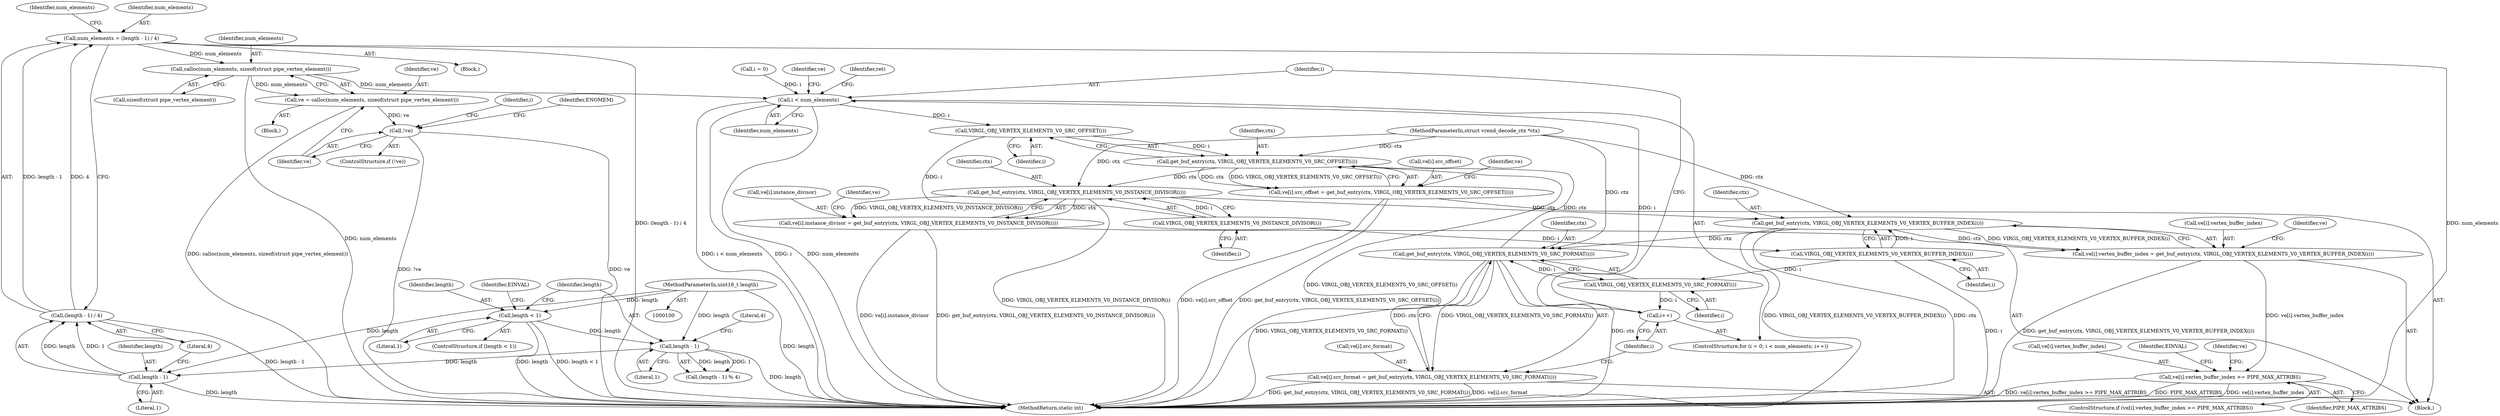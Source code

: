 digraph "0_virglrenderer_a5ac49940c40ae415eac0cf912eac7070b4ba95d@API" {
"1000138" [label="(Call,calloc(num_elements, sizeof(struct pipe_vertex_element)))"];
"1000126" [label="(Call,num_elements = (length - 1) / 4)"];
"1000128" [label="(Call,(length - 1) / 4)"];
"1000129" [label="(Call,length - 1)"];
"1000120" [label="(Call,length - 1)"];
"1000113" [label="(Call,length < 1)"];
"1000103" [label="(MethodParameterIn,uint16_t length)"];
"1000136" [label="(Call,ve = calloc(num_elements, sizeof(struct pipe_vertex_element)))"];
"1000143" [label="(Call,!ve)"];
"1000151" [label="(Call,i < num_elements)"];
"1000165" [label="(Call,VIRGL_OBJ_VERTEX_ELEMENTS_V0_SRC_OFFSET(i))"];
"1000163" [label="(Call,get_buf_entry(ctx, VIRGL_OBJ_VERTEX_ELEMENTS_V0_SRC_OFFSET(i)))"];
"1000157" [label="(Call,ve[i].src_offset = get_buf_entry(ctx, VIRGL_OBJ_VERTEX_ELEMENTS_V0_SRC_OFFSET(i)))"];
"1000173" [label="(Call,get_buf_entry(ctx, VIRGL_OBJ_VERTEX_ELEMENTS_V0_INSTANCE_DIVISOR(i)))"];
"1000167" [label="(Call,ve[i].instance_divisor = get_buf_entry(ctx, VIRGL_OBJ_VERTEX_ELEMENTS_V0_INSTANCE_DIVISOR(i)))"];
"1000183" [label="(Call,get_buf_entry(ctx, VIRGL_OBJ_VERTEX_ELEMENTS_V0_VERTEX_BUFFER_INDEX(i)))"];
"1000177" [label="(Call,ve[i].vertex_buffer_index = get_buf_entry(ctx, VIRGL_OBJ_VERTEX_ELEMENTS_V0_VERTEX_BUFFER_INDEX(i)))"];
"1000188" [label="(Call,ve[i].vertex_buffer_index >= PIPE_MAX_ATTRIBS)"];
"1000203" [label="(Call,get_buf_entry(ctx, VIRGL_OBJ_VERTEX_ELEMENTS_V0_SRC_FORMAT(i)))"];
"1000197" [label="(Call,ve[i].src_format = get_buf_entry(ctx, VIRGL_OBJ_VERTEX_ELEMENTS_V0_SRC_FORMAT(i)))"];
"1000175" [label="(Call,VIRGL_OBJ_VERTEX_ELEMENTS_V0_INSTANCE_DIVISOR(i))"];
"1000185" [label="(Call,VIRGL_OBJ_VERTEX_ELEMENTS_V0_VERTEX_BUFFER_INDEX(i))"];
"1000205" [label="(Call,VIRGL_OBJ_VERTEX_ELEMENTS_V0_SRC_FORMAT(i))"];
"1000154" [label="(Call,i++)"];
"1000158" [label="(Call,ve[i].src_offset)"];
"1000183" [label="(Call,get_buf_entry(ctx, VIRGL_OBJ_VERTEX_ELEMENTS_V0_VERTEX_BUFFER_INDEX(i)))"];
"1000198" [label="(Call,ve[i].src_format)"];
"1000209" [label="(MethodReturn,static int)"];
"1000174" [label="(Identifier,ctx)"];
"1000163" [label="(Call,get_buf_entry(ctx, VIRGL_OBJ_VERTEX_ELEMENTS_V0_SRC_OFFSET(i)))"];
"1000113" [label="(Call,length < 1)"];
"1000185" [label="(Call,VIRGL_OBJ_VERTEX_ELEMENTS_V0_VERTEX_BUFFER_INDEX(i))"];
"1000187" [label="(ControlStructure,if (ve[i].vertex_buffer_index >= PIPE_MAX_ATTRIBS))"];
"1000115" [label="(Literal,1)"];
"1000167" [label="(Call,ve[i].instance_divisor = get_buf_entry(ctx, VIRGL_OBJ_VERTEX_ELEMENTS_V0_INSTANCE_DIVISOR(i)))"];
"1000194" [label="(Identifier,PIPE_MAX_ATTRIBS)"];
"1000175" [label="(Call,VIRGL_OBJ_VERTEX_ELEMENTS_V0_INSTANCE_DIVISOR(i))"];
"1000126" [label="(Call,num_elements = (length - 1) / 4)"];
"1000178" [label="(Call,ve[i].vertex_buffer_index)"];
"1000146" [label="(Identifier,ENOMEM)"];
"1000200" [label="(Identifier,ve)"];
"1000205" [label="(Call,VIRGL_OBJ_VERTEX_ELEMENTS_V0_SRC_FORMAT(i))"];
"1000122" [label="(Literal,1)"];
"1000123" [label="(Literal,4)"];
"1000197" [label="(Call,ve[i].src_format = get_buf_entry(ctx, VIRGL_OBJ_VERTEX_ELEMENTS_V0_SRC_FORMAT(i)))"];
"1000147" [label="(ControlStructure,for (i = 0; i < num_elements; i++))"];
"1000177" [label="(Call,ve[i].vertex_buffer_index = get_buf_entry(ctx, VIRGL_OBJ_VERTEX_ELEMENTS_V0_VERTEX_BUFFER_INDEX(i)))"];
"1000144" [label="(Identifier,ve)"];
"1000142" [label="(ControlStructure,if (!ve))"];
"1000156" [label="(Block,)"];
"1000138" [label="(Call,calloc(num_elements, sizeof(struct pipe_vertex_element)))"];
"1000143" [label="(Call,!ve)"];
"1000149" [label="(Identifier,i)"];
"1000130" [label="(Identifier,length)"];
"1000188" [label="(Call,ve[i].vertex_buffer_index >= PIPE_MAX_ATTRIBS)"];
"1000155" [label="(Identifier,i)"];
"1000191" [label="(Identifier,ve)"];
"1000104" [label="(Block,)"];
"1000151" [label="(Call,i < num_elements)"];
"1000134" [label="(Identifier,num_elements)"];
"1000165" [label="(Call,VIRGL_OBJ_VERTEX_ELEMENTS_V0_SRC_OFFSET(i))"];
"1000140" [label="(Call,sizeof(struct pipe_vertex_element))"];
"1000135" [label="(Block,)"];
"1000208" [label="(Identifier,ret)"];
"1000137" [label="(Identifier,ve)"];
"1000168" [label="(Call,ve[i].instance_divisor)"];
"1000121" [label="(Identifier,length)"];
"1000189" [label="(Call,ve[i].vertex_buffer_index)"];
"1000152" [label="(Identifier,i)"];
"1000206" [label="(Identifier,i)"];
"1000120" [label="(Call,length - 1)"];
"1000114" [label="(Identifier,length)"];
"1000153" [label="(Identifier,num_elements)"];
"1000173" [label="(Call,get_buf_entry(ctx, VIRGL_OBJ_VERTEX_ELEMENTS_V0_INSTANCE_DIVISOR(i)))"];
"1000103" [label="(MethodParameterIn,uint16_t length)"];
"1000154" [label="(Call,i++)"];
"1000170" [label="(Identifier,ve)"];
"1000166" [label="(Identifier,i)"];
"1000136" [label="(Call,ve = calloc(num_elements, sizeof(struct pipe_vertex_element)))"];
"1000186" [label="(Identifier,i)"];
"1000117" [label="(Identifier,EINVAL)"];
"1000148" [label="(Call,i = 0)"];
"1000139" [label="(Identifier,num_elements)"];
"1000129" [label="(Call,length - 1)"];
"1000157" [label="(Call,ve[i].src_offset = get_buf_entry(ctx, VIRGL_OBJ_VERTEX_ELEMENTS_V0_SRC_OFFSET(i)))"];
"1000164" [label="(Identifier,ctx)"];
"1000180" [label="(Identifier,ve)"];
"1000119" [label="(Call,(length - 1) % 4)"];
"1000176" [label="(Identifier,i)"];
"1000127" [label="(Identifier,num_elements)"];
"1000101" [label="(MethodParameterIn,struct vrend_decode_ctx *ctx)"];
"1000196" [label="(Identifier,EINVAL)"];
"1000132" [label="(Literal,4)"];
"1000128" [label="(Call,(length - 1) / 4)"];
"1000131" [label="(Literal,1)"];
"1000160" [label="(Identifier,ve)"];
"1000112" [label="(ControlStructure,if (length < 1))"];
"1000203" [label="(Call,get_buf_entry(ctx, VIRGL_OBJ_VERTEX_ELEMENTS_V0_SRC_FORMAT(i)))"];
"1000204" [label="(Identifier,ctx)"];
"1000184" [label="(Identifier,ctx)"];
"1000138" -> "1000136"  [label="AST: "];
"1000138" -> "1000140"  [label="CFG: "];
"1000139" -> "1000138"  [label="AST: "];
"1000140" -> "1000138"  [label="AST: "];
"1000136" -> "1000138"  [label="CFG: "];
"1000138" -> "1000209"  [label="DDG: num_elements"];
"1000138" -> "1000136"  [label="DDG: num_elements"];
"1000126" -> "1000138"  [label="DDG: num_elements"];
"1000138" -> "1000151"  [label="DDG: num_elements"];
"1000126" -> "1000104"  [label="AST: "];
"1000126" -> "1000128"  [label="CFG: "];
"1000127" -> "1000126"  [label="AST: "];
"1000128" -> "1000126"  [label="AST: "];
"1000134" -> "1000126"  [label="CFG: "];
"1000126" -> "1000209"  [label="DDG: num_elements"];
"1000126" -> "1000209"  [label="DDG: (length - 1) / 4"];
"1000128" -> "1000126"  [label="DDG: length - 1"];
"1000128" -> "1000126"  [label="DDG: 4"];
"1000128" -> "1000132"  [label="CFG: "];
"1000129" -> "1000128"  [label="AST: "];
"1000132" -> "1000128"  [label="AST: "];
"1000128" -> "1000209"  [label="DDG: length - 1"];
"1000129" -> "1000128"  [label="DDG: length"];
"1000129" -> "1000128"  [label="DDG: 1"];
"1000129" -> "1000131"  [label="CFG: "];
"1000130" -> "1000129"  [label="AST: "];
"1000131" -> "1000129"  [label="AST: "];
"1000132" -> "1000129"  [label="CFG: "];
"1000129" -> "1000209"  [label="DDG: length"];
"1000120" -> "1000129"  [label="DDG: length"];
"1000103" -> "1000129"  [label="DDG: length"];
"1000120" -> "1000119"  [label="AST: "];
"1000120" -> "1000122"  [label="CFG: "];
"1000121" -> "1000120"  [label="AST: "];
"1000122" -> "1000120"  [label="AST: "];
"1000123" -> "1000120"  [label="CFG: "];
"1000120" -> "1000209"  [label="DDG: length"];
"1000120" -> "1000119"  [label="DDG: length"];
"1000120" -> "1000119"  [label="DDG: 1"];
"1000113" -> "1000120"  [label="DDG: length"];
"1000103" -> "1000120"  [label="DDG: length"];
"1000113" -> "1000112"  [label="AST: "];
"1000113" -> "1000115"  [label="CFG: "];
"1000114" -> "1000113"  [label="AST: "];
"1000115" -> "1000113"  [label="AST: "];
"1000117" -> "1000113"  [label="CFG: "];
"1000121" -> "1000113"  [label="CFG: "];
"1000113" -> "1000209"  [label="DDG: length"];
"1000113" -> "1000209"  [label="DDG: length < 1"];
"1000103" -> "1000113"  [label="DDG: length"];
"1000103" -> "1000100"  [label="AST: "];
"1000103" -> "1000209"  [label="DDG: length"];
"1000136" -> "1000135"  [label="AST: "];
"1000137" -> "1000136"  [label="AST: "];
"1000144" -> "1000136"  [label="CFG: "];
"1000136" -> "1000209"  [label="DDG: calloc(num_elements, sizeof(struct pipe_vertex_element))"];
"1000136" -> "1000143"  [label="DDG: ve"];
"1000143" -> "1000142"  [label="AST: "];
"1000143" -> "1000144"  [label="CFG: "];
"1000144" -> "1000143"  [label="AST: "];
"1000146" -> "1000143"  [label="CFG: "];
"1000149" -> "1000143"  [label="CFG: "];
"1000143" -> "1000209"  [label="DDG: ve"];
"1000143" -> "1000209"  [label="DDG: !ve"];
"1000151" -> "1000147"  [label="AST: "];
"1000151" -> "1000153"  [label="CFG: "];
"1000152" -> "1000151"  [label="AST: "];
"1000153" -> "1000151"  [label="AST: "];
"1000160" -> "1000151"  [label="CFG: "];
"1000208" -> "1000151"  [label="CFG: "];
"1000151" -> "1000209"  [label="DDG: i < num_elements"];
"1000151" -> "1000209"  [label="DDG: i"];
"1000151" -> "1000209"  [label="DDG: num_elements"];
"1000154" -> "1000151"  [label="DDG: i"];
"1000148" -> "1000151"  [label="DDG: i"];
"1000151" -> "1000165"  [label="DDG: i"];
"1000165" -> "1000163"  [label="AST: "];
"1000165" -> "1000166"  [label="CFG: "];
"1000166" -> "1000165"  [label="AST: "];
"1000163" -> "1000165"  [label="CFG: "];
"1000165" -> "1000163"  [label="DDG: i"];
"1000165" -> "1000175"  [label="DDG: i"];
"1000163" -> "1000157"  [label="AST: "];
"1000164" -> "1000163"  [label="AST: "];
"1000157" -> "1000163"  [label="CFG: "];
"1000163" -> "1000209"  [label="DDG: VIRGL_OBJ_VERTEX_ELEMENTS_V0_SRC_OFFSET(i)"];
"1000163" -> "1000157"  [label="DDG: ctx"];
"1000163" -> "1000157"  [label="DDG: VIRGL_OBJ_VERTEX_ELEMENTS_V0_SRC_OFFSET(i)"];
"1000203" -> "1000163"  [label="DDG: ctx"];
"1000101" -> "1000163"  [label="DDG: ctx"];
"1000163" -> "1000173"  [label="DDG: ctx"];
"1000157" -> "1000156"  [label="AST: "];
"1000158" -> "1000157"  [label="AST: "];
"1000170" -> "1000157"  [label="CFG: "];
"1000157" -> "1000209"  [label="DDG: get_buf_entry(ctx, VIRGL_OBJ_VERTEX_ELEMENTS_V0_SRC_OFFSET(i))"];
"1000157" -> "1000209"  [label="DDG: ve[i].src_offset"];
"1000173" -> "1000167"  [label="AST: "];
"1000173" -> "1000175"  [label="CFG: "];
"1000174" -> "1000173"  [label="AST: "];
"1000175" -> "1000173"  [label="AST: "];
"1000167" -> "1000173"  [label="CFG: "];
"1000173" -> "1000209"  [label="DDG: VIRGL_OBJ_VERTEX_ELEMENTS_V0_INSTANCE_DIVISOR(i)"];
"1000173" -> "1000167"  [label="DDG: ctx"];
"1000173" -> "1000167"  [label="DDG: VIRGL_OBJ_VERTEX_ELEMENTS_V0_INSTANCE_DIVISOR(i)"];
"1000101" -> "1000173"  [label="DDG: ctx"];
"1000175" -> "1000173"  [label="DDG: i"];
"1000173" -> "1000183"  [label="DDG: ctx"];
"1000167" -> "1000156"  [label="AST: "];
"1000168" -> "1000167"  [label="AST: "];
"1000180" -> "1000167"  [label="CFG: "];
"1000167" -> "1000209"  [label="DDG: ve[i].instance_divisor"];
"1000167" -> "1000209"  [label="DDG: get_buf_entry(ctx, VIRGL_OBJ_VERTEX_ELEMENTS_V0_INSTANCE_DIVISOR(i))"];
"1000183" -> "1000177"  [label="AST: "];
"1000183" -> "1000185"  [label="CFG: "];
"1000184" -> "1000183"  [label="AST: "];
"1000185" -> "1000183"  [label="AST: "];
"1000177" -> "1000183"  [label="CFG: "];
"1000183" -> "1000209"  [label="DDG: VIRGL_OBJ_VERTEX_ELEMENTS_V0_VERTEX_BUFFER_INDEX(i)"];
"1000183" -> "1000209"  [label="DDG: ctx"];
"1000183" -> "1000177"  [label="DDG: ctx"];
"1000183" -> "1000177"  [label="DDG: VIRGL_OBJ_VERTEX_ELEMENTS_V0_VERTEX_BUFFER_INDEX(i)"];
"1000101" -> "1000183"  [label="DDG: ctx"];
"1000185" -> "1000183"  [label="DDG: i"];
"1000183" -> "1000203"  [label="DDG: ctx"];
"1000177" -> "1000156"  [label="AST: "];
"1000178" -> "1000177"  [label="AST: "];
"1000191" -> "1000177"  [label="CFG: "];
"1000177" -> "1000209"  [label="DDG: get_buf_entry(ctx, VIRGL_OBJ_VERTEX_ELEMENTS_V0_VERTEX_BUFFER_INDEX(i))"];
"1000177" -> "1000188"  [label="DDG: ve[i].vertex_buffer_index"];
"1000188" -> "1000187"  [label="AST: "];
"1000188" -> "1000194"  [label="CFG: "];
"1000189" -> "1000188"  [label="AST: "];
"1000194" -> "1000188"  [label="AST: "];
"1000196" -> "1000188"  [label="CFG: "];
"1000200" -> "1000188"  [label="CFG: "];
"1000188" -> "1000209"  [label="DDG: ve[i].vertex_buffer_index >= PIPE_MAX_ATTRIBS"];
"1000188" -> "1000209"  [label="DDG: PIPE_MAX_ATTRIBS"];
"1000188" -> "1000209"  [label="DDG: ve[i].vertex_buffer_index"];
"1000203" -> "1000197"  [label="AST: "];
"1000203" -> "1000205"  [label="CFG: "];
"1000204" -> "1000203"  [label="AST: "];
"1000205" -> "1000203"  [label="AST: "];
"1000197" -> "1000203"  [label="CFG: "];
"1000203" -> "1000209"  [label="DDG: VIRGL_OBJ_VERTEX_ELEMENTS_V0_SRC_FORMAT(i)"];
"1000203" -> "1000209"  [label="DDG: ctx"];
"1000203" -> "1000197"  [label="DDG: ctx"];
"1000203" -> "1000197"  [label="DDG: VIRGL_OBJ_VERTEX_ELEMENTS_V0_SRC_FORMAT(i)"];
"1000101" -> "1000203"  [label="DDG: ctx"];
"1000205" -> "1000203"  [label="DDG: i"];
"1000197" -> "1000156"  [label="AST: "];
"1000198" -> "1000197"  [label="AST: "];
"1000155" -> "1000197"  [label="CFG: "];
"1000197" -> "1000209"  [label="DDG: get_buf_entry(ctx, VIRGL_OBJ_VERTEX_ELEMENTS_V0_SRC_FORMAT(i))"];
"1000197" -> "1000209"  [label="DDG: ve[i].src_format"];
"1000175" -> "1000176"  [label="CFG: "];
"1000176" -> "1000175"  [label="AST: "];
"1000175" -> "1000185"  [label="DDG: i"];
"1000185" -> "1000186"  [label="CFG: "];
"1000186" -> "1000185"  [label="AST: "];
"1000185" -> "1000209"  [label="DDG: i"];
"1000185" -> "1000205"  [label="DDG: i"];
"1000205" -> "1000206"  [label="CFG: "];
"1000206" -> "1000205"  [label="AST: "];
"1000205" -> "1000154"  [label="DDG: i"];
"1000154" -> "1000147"  [label="AST: "];
"1000154" -> "1000155"  [label="CFG: "];
"1000155" -> "1000154"  [label="AST: "];
"1000152" -> "1000154"  [label="CFG: "];
}
